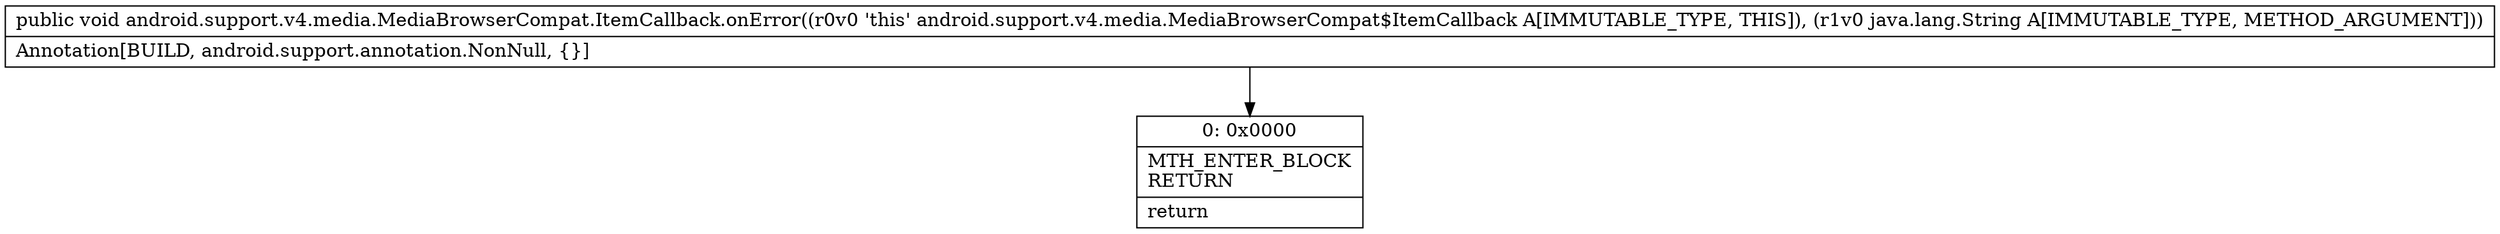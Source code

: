 digraph "CFG forandroid.support.v4.media.MediaBrowserCompat.ItemCallback.onError(Ljava\/lang\/String;)V" {
Node_0 [shape=record,label="{0\:\ 0x0000|MTH_ENTER_BLOCK\lRETURN\l|return\l}"];
MethodNode[shape=record,label="{public void android.support.v4.media.MediaBrowserCompat.ItemCallback.onError((r0v0 'this' android.support.v4.media.MediaBrowserCompat$ItemCallback A[IMMUTABLE_TYPE, THIS]), (r1v0 java.lang.String A[IMMUTABLE_TYPE, METHOD_ARGUMENT]))  | Annotation[BUILD, android.support.annotation.NonNull, \{\}]\l}"];
MethodNode -> Node_0;
}

